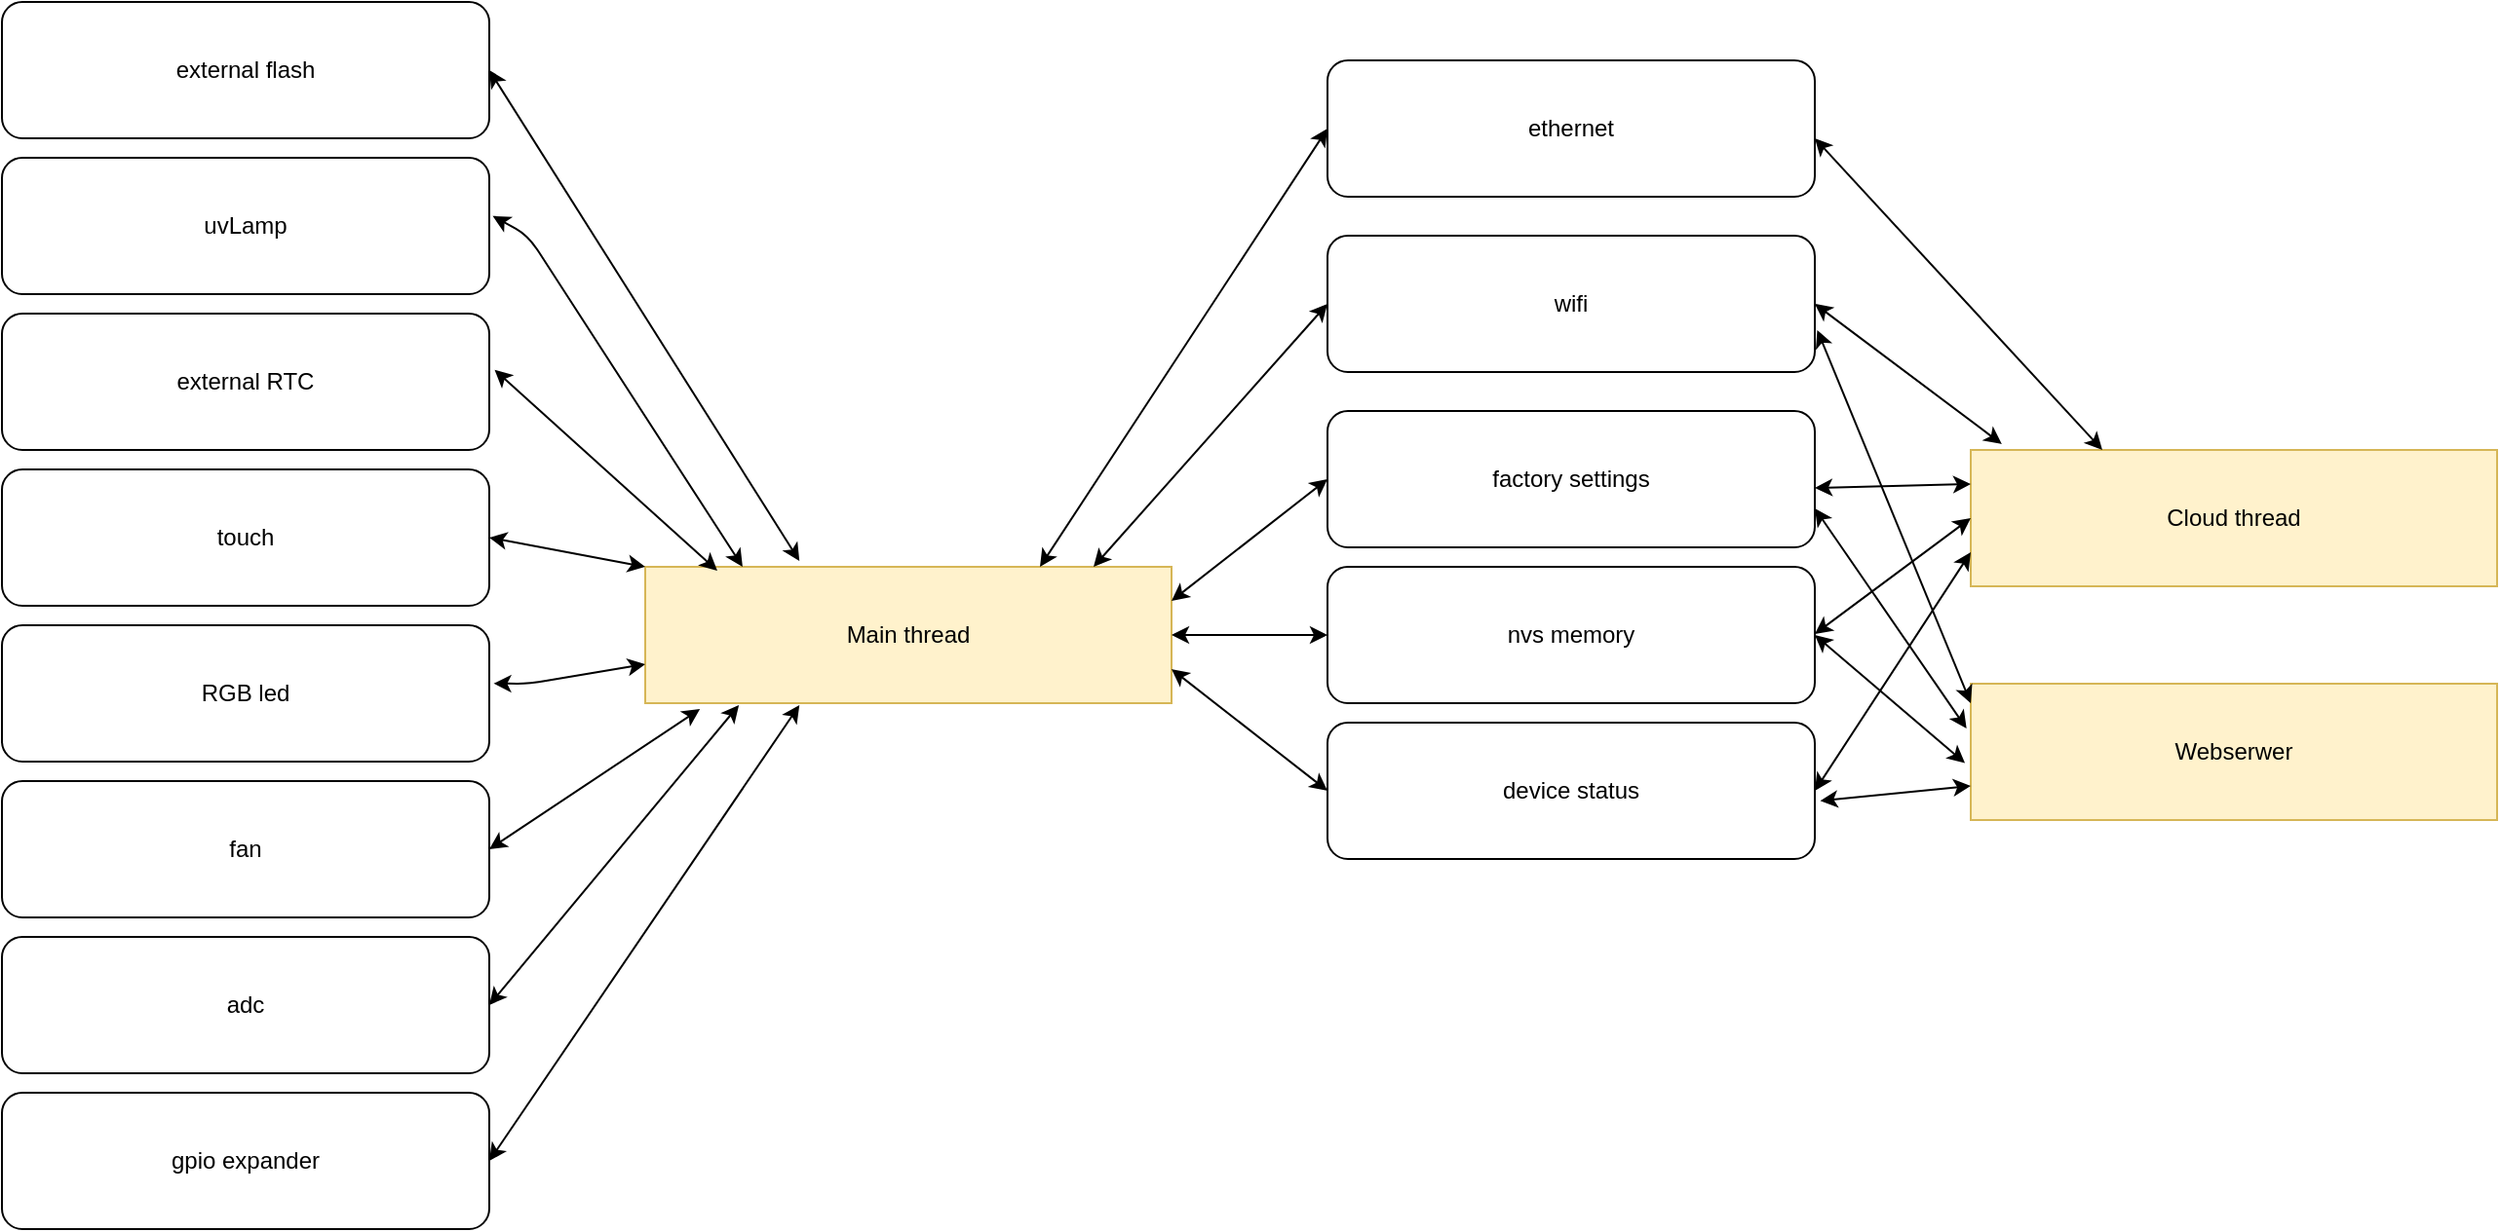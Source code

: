 <mxfile version="14.6.13" type="device"><diagram id="HyVIE5Or1eA80jOlNfBB" name="Page-1"><mxGraphModel dx="2062" dy="1182" grid="1" gridSize="10" guides="1" tooltips="1" connect="1" arrows="1" fold="1" page="1" pageScale="1" pageWidth="827" pageHeight="1169" math="0" shadow="0"><root><mxCell id="0"/><mxCell id="1" parent="0"/><mxCell id="alorZBlN3JnfllEKos4h-2" value="factory settings" style="rounded=1;whiteSpace=wrap;html=1;" vertex="1" parent="1"><mxGeometry x="740" y="310" width="250" height="70" as="geometry"/></mxCell><mxCell id="alorZBlN3JnfllEKos4h-3" value="Main thread" style="rounded=0;whiteSpace=wrap;html=1;fillColor=#fff2cc;strokeColor=#d6b656;" vertex="1" parent="1"><mxGeometry x="390" y="390" width="270" height="70" as="geometry"/></mxCell><mxCell id="alorZBlN3JnfllEKos4h-4" value="external flash" style="rounded=1;whiteSpace=wrap;html=1;" vertex="1" parent="1"><mxGeometry x="60" y="100" width="250" height="70" as="geometry"/></mxCell><mxCell id="alorZBlN3JnfllEKos4h-5" value="uvLamp" style="rounded=1;whiteSpace=wrap;html=1;" vertex="1" parent="1"><mxGeometry x="60" y="180" width="250" height="70" as="geometry"/></mxCell><mxCell id="alorZBlN3JnfllEKos4h-7" value="external RTC" style="rounded=1;whiteSpace=wrap;html=1;" vertex="1" parent="1"><mxGeometry x="60" y="260" width="250" height="70" as="geometry"/></mxCell><mxCell id="alorZBlN3JnfllEKos4h-8" value="nvs memory" style="rounded=1;whiteSpace=wrap;html=1;" vertex="1" parent="1"><mxGeometry x="740" y="390" width="250" height="70" as="geometry"/></mxCell><mxCell id="alorZBlN3JnfllEKos4h-9" value="touch" style="rounded=1;whiteSpace=wrap;html=1;" vertex="1" parent="1"><mxGeometry x="60" y="340" width="250" height="70" as="geometry"/></mxCell><mxCell id="alorZBlN3JnfllEKos4h-10" value="ethernet" style="rounded=1;whiteSpace=wrap;html=1;" vertex="1" parent="1"><mxGeometry x="740" y="130" width="250" height="70" as="geometry"/></mxCell><mxCell id="alorZBlN3JnfllEKos4h-11" value="RGB led" style="rounded=1;whiteSpace=wrap;html=1;" vertex="1" parent="1"><mxGeometry x="60" y="420" width="250" height="70" as="geometry"/></mxCell><mxCell id="alorZBlN3JnfllEKos4h-12" value="fan" style="rounded=1;whiteSpace=wrap;html=1;" vertex="1" parent="1"><mxGeometry x="60" y="500" width="250" height="70" as="geometry"/></mxCell><mxCell id="alorZBlN3JnfllEKos4h-13" value="adc" style="rounded=1;whiteSpace=wrap;html=1;" vertex="1" parent="1"><mxGeometry x="60" y="580" width="250" height="70" as="geometry"/></mxCell><mxCell id="alorZBlN3JnfllEKos4h-14" value="gpio expander" style="rounded=1;whiteSpace=wrap;html=1;" vertex="1" parent="1"><mxGeometry x="60" y="660" width="250" height="70" as="geometry"/></mxCell><mxCell id="alorZBlN3JnfllEKos4h-18" value="" style="endArrow=classic;startArrow=classic;html=1;exitX=1;exitY=0.5;exitDx=0;exitDy=0;entryX=0;entryY=0;entryDx=0;entryDy=0;" edge="1" parent="1" source="alorZBlN3JnfllEKos4h-9" target="alorZBlN3JnfllEKos4h-3"><mxGeometry width="50" height="50" relative="1" as="geometry"><mxPoint x="310" y="344.5" as="sourcePoint"/><mxPoint x="390" y="344.5" as="targetPoint"/><Array as="points"/></mxGeometry></mxCell><mxCell id="alorZBlN3JnfllEKos4h-20" value="" style="endArrow=classic;startArrow=classic;html=1;exitX=1.011;exitY=0.413;exitDx=0;exitDy=0;entryX=0.137;entryY=0.029;entryDx=0;entryDy=0;entryPerimeter=0;exitPerimeter=0;" edge="1" parent="1" source="alorZBlN3JnfllEKos4h-7" target="alorZBlN3JnfllEKos4h-3"><mxGeometry width="50" height="50" relative="1" as="geometry"><mxPoint x="310" y="264.5" as="sourcePoint"/><mxPoint x="390" y="264.5" as="targetPoint"/><Array as="points"/></mxGeometry></mxCell><mxCell id="alorZBlN3JnfllEKos4h-21" value="" style="endArrow=classic;startArrow=classic;html=1;exitX=1.007;exitY=0.427;exitDx=0;exitDy=0;entryX=0.185;entryY=0;entryDx=0;entryDy=0;entryPerimeter=0;exitPerimeter=0;" edge="1" parent="1" source="alorZBlN3JnfllEKos4h-5" target="alorZBlN3JnfllEKos4h-3"><mxGeometry width="50" height="50" relative="1" as="geometry"><mxPoint x="310" y="184.5" as="sourcePoint"/><mxPoint x="390" y="184.5" as="targetPoint"/><Array as="points"><mxPoint x="330" y="220"/></Array></mxGeometry></mxCell><mxCell id="alorZBlN3JnfllEKos4h-22" value="" style="endArrow=classic;startArrow=classic;html=1;exitX=1;exitY=0.5;exitDx=0;exitDy=0;entryX=0.293;entryY=-0.043;entryDx=0;entryDy=0;entryPerimeter=0;" edge="1" parent="1" source="alorZBlN3JnfllEKos4h-4" target="alorZBlN3JnfllEKos4h-3"><mxGeometry width="50" height="50" relative="1" as="geometry"><mxPoint x="350" y="465" as="sourcePoint"/><mxPoint x="430" y="465" as="targetPoint"/><Array as="points"/></mxGeometry></mxCell><mxCell id="alorZBlN3JnfllEKos4h-23" value="" style="endArrow=classic;startArrow=classic;html=1;exitX=1.009;exitY=0.427;exitDx=0;exitDy=0;exitPerimeter=0;" edge="1" parent="1" source="alorZBlN3JnfllEKos4h-11"><mxGeometry width="50" height="50" relative="1" as="geometry"><mxPoint x="310" y="504.5" as="sourcePoint"/><mxPoint x="390" y="440" as="targetPoint"/><Array as="points"><mxPoint x="330" y="450"/></Array></mxGeometry></mxCell><mxCell id="alorZBlN3JnfllEKos4h-24" value="" style="endArrow=classic;startArrow=classic;html=1;exitX=1;exitY=0.5;exitDx=0;exitDy=0;entryX=0.104;entryY=1.043;entryDx=0;entryDy=0;entryPerimeter=0;" edge="1" parent="1" source="alorZBlN3JnfllEKos4h-12" target="alorZBlN3JnfllEKos4h-3"><mxGeometry width="50" height="50" relative="1" as="geometry"><mxPoint x="370" y="485" as="sourcePoint"/><mxPoint x="450" y="485" as="targetPoint"/><Array as="points"/></mxGeometry></mxCell><mxCell id="alorZBlN3JnfllEKos4h-25" value="" style="endArrow=classic;startArrow=classic;html=1;exitX=1;exitY=0.5;exitDx=0;exitDy=0;entryX=0.178;entryY=1.014;entryDx=0;entryDy=0;entryPerimeter=0;" edge="1" parent="1" source="alorZBlN3JnfllEKos4h-13" target="alorZBlN3JnfllEKos4h-3"><mxGeometry width="50" height="50" relative="1" as="geometry"><mxPoint x="380" y="495" as="sourcePoint"/><mxPoint x="460" y="495" as="targetPoint"/><Array as="points"/></mxGeometry></mxCell><mxCell id="alorZBlN3JnfllEKos4h-26" value="" style="endArrow=classic;startArrow=classic;html=1;exitX=1;exitY=0.5;exitDx=0;exitDy=0;entryX=0.293;entryY=1.014;entryDx=0;entryDy=0;entryPerimeter=0;" edge="1" parent="1" source="alorZBlN3JnfllEKos4h-14" target="alorZBlN3JnfllEKos4h-3"><mxGeometry width="50" height="50" relative="1" as="geometry"><mxPoint x="390" y="505" as="sourcePoint"/><mxPoint x="470" y="470" as="targetPoint"/><Array as="points"/></mxGeometry></mxCell><mxCell id="alorZBlN3JnfllEKos4h-27" value="device status" style="rounded=1;whiteSpace=wrap;html=1;" vertex="1" parent="1"><mxGeometry x="740" y="470" width="250" height="70" as="geometry"/></mxCell><mxCell id="alorZBlN3JnfllEKos4h-28" value="" style="endArrow=classic;startArrow=classic;html=1;entryX=0;entryY=0.5;entryDx=0;entryDy=0;" edge="1" parent="1" target="alorZBlN3JnfllEKos4h-8"><mxGeometry width="50" height="50" relative="1" as="geometry"><mxPoint x="660" y="425" as="sourcePoint"/><mxPoint x="590" y="350" as="targetPoint"/></mxGeometry></mxCell><mxCell id="alorZBlN3JnfllEKos4h-30" value="" style="endArrow=classic;startArrow=classic;html=1;entryX=0;entryY=0.5;entryDx=0;entryDy=0;exitX=1;exitY=0.25;exitDx=0;exitDy=0;" edge="1" parent="1" source="alorZBlN3JnfllEKos4h-3" target="alorZBlN3JnfllEKos4h-2"><mxGeometry width="50" height="50" relative="1" as="geometry"><mxPoint x="670" y="435" as="sourcePoint"/><mxPoint x="750" y="435" as="targetPoint"/></mxGeometry></mxCell><mxCell id="alorZBlN3JnfllEKos4h-31" value="" style="endArrow=classic;startArrow=classic;html=1;entryX=0;entryY=0.5;entryDx=0;entryDy=0;exitX=1;exitY=0.75;exitDx=0;exitDy=0;" edge="1" parent="1" source="alorZBlN3JnfllEKos4h-3" target="alorZBlN3JnfllEKos4h-27"><mxGeometry width="50" height="50" relative="1" as="geometry"><mxPoint x="680" y="445" as="sourcePoint"/><mxPoint x="760" y="445" as="targetPoint"/></mxGeometry></mxCell><mxCell id="alorZBlN3JnfllEKos4h-32" value="Cloud thread" style="rounded=0;whiteSpace=wrap;html=1;fillColor=#fff2cc;strokeColor=#d6b656;" vertex="1" parent="1"><mxGeometry x="1070" y="330" width="270" height="70" as="geometry"/></mxCell><mxCell id="alorZBlN3JnfllEKos4h-33" value="Webserwer" style="rounded=0;whiteSpace=wrap;html=1;fillColor=#fff2cc;strokeColor=#d6b656;" vertex="1" parent="1"><mxGeometry x="1070" y="450" width="270" height="70" as="geometry"/></mxCell><mxCell id="alorZBlN3JnfllEKos4h-34" value="wifi" style="rounded=1;whiteSpace=wrap;html=1;" vertex="1" parent="1"><mxGeometry x="740" y="220" width="250" height="70" as="geometry"/></mxCell><mxCell id="alorZBlN3JnfllEKos4h-35" value="" style="endArrow=classic;startArrow=classic;html=1;entryX=0;entryY=0.5;entryDx=0;entryDy=0;exitX=1;exitY=0.25;exitDx=0;exitDy=0;" edge="1" parent="1" target="alorZBlN3JnfllEKos4h-34"><mxGeometry width="50" height="50" relative="1" as="geometry"><mxPoint x="620" y="390" as="sourcePoint"/><mxPoint x="700" y="327.5" as="targetPoint"/></mxGeometry></mxCell><mxCell id="alorZBlN3JnfllEKos4h-37" value="" style="endArrow=classic;startArrow=classic;html=1;entryX=0;entryY=0.5;entryDx=0;entryDy=0;" edge="1" parent="1" target="alorZBlN3JnfllEKos4h-32"><mxGeometry width="50" height="50" relative="1" as="geometry"><mxPoint x="990" y="424.5" as="sourcePoint"/><mxPoint x="1070" y="424.5" as="targetPoint"/></mxGeometry></mxCell><mxCell id="alorZBlN3JnfllEKos4h-38" value="" style="endArrow=classic;startArrow=classic;html=1;entryX=0;entryY=0.25;entryDx=0;entryDy=0;" edge="1" parent="1" target="alorZBlN3JnfllEKos4h-32"><mxGeometry width="50" height="50" relative="1" as="geometry"><mxPoint x="990" y="349.5" as="sourcePoint"/><mxPoint x="1070" y="290" as="targetPoint"/><Array as="points"/></mxGeometry></mxCell><mxCell id="alorZBlN3JnfllEKos4h-39" value="" style="endArrow=classic;startArrow=classic;html=1;entryX=0.059;entryY=-0.043;entryDx=0;entryDy=0;exitX=1;exitY=0.5;exitDx=0;exitDy=0;entryPerimeter=0;" edge="1" parent="1" source="alorZBlN3JnfllEKos4h-34" target="alorZBlN3JnfllEKos4h-32"><mxGeometry width="50" height="50" relative="1" as="geometry"><mxPoint x="1010" y="444.5" as="sourcePoint"/><mxPoint x="1090" y="385" as="targetPoint"/></mxGeometry></mxCell><mxCell id="alorZBlN3JnfllEKos4h-40" value="" style="endArrow=classic;startArrow=classic;html=1;entryX=0;entryY=0.75;entryDx=0;entryDy=0;exitX=1;exitY=0.5;exitDx=0;exitDy=0;" edge="1" parent="1" source="alorZBlN3JnfllEKos4h-27" target="alorZBlN3JnfllEKos4h-32"><mxGeometry width="50" height="50" relative="1" as="geometry"><mxPoint x="1020" y="454.5" as="sourcePoint"/><mxPoint x="1100" y="395" as="targetPoint"/></mxGeometry></mxCell><mxCell id="alorZBlN3JnfllEKos4h-44" value="" style="endArrow=classic;startArrow=classic;html=1;exitX=1.005;exitY=0.692;exitDx=0;exitDy=0;exitPerimeter=0;entryX=0;entryY=0.143;entryDx=0;entryDy=0;entryPerimeter=0;" edge="1" parent="1" source="alorZBlN3JnfllEKos4h-34" target="alorZBlN3JnfllEKos4h-33"><mxGeometry width="50" height="50" relative="1" as="geometry"><mxPoint x="1010" y="525" as="sourcePoint"/><mxPoint x="1010" y="560" as="targetPoint"/></mxGeometry></mxCell><mxCell id="alorZBlN3JnfllEKos4h-45" value="" style="endArrow=classic;startArrow=classic;html=1;entryX=-0.008;entryY=0.329;entryDx=0;entryDy=0;entryPerimeter=0;" edge="1" parent="1" target="alorZBlN3JnfllEKos4h-33"><mxGeometry width="50" height="50" relative="1" as="geometry"><mxPoint x="990" y="360" as="sourcePoint"/><mxPoint x="1040" y="310" as="targetPoint"/></mxGeometry></mxCell><mxCell id="alorZBlN3JnfllEKos4h-46" value="" style="endArrow=classic;startArrow=classic;html=1;entryX=1;entryY=0.5;entryDx=0;entryDy=0;exitX=-0.011;exitY=0.582;exitDx=0;exitDy=0;exitPerimeter=0;" edge="1" parent="1" source="alorZBlN3JnfllEKos4h-33" target="alorZBlN3JnfllEKos4h-8"><mxGeometry width="50" height="50" relative="1" as="geometry"><mxPoint x="1060" y="500" as="sourcePoint"/><mxPoint x="930" y="350" as="targetPoint"/></mxGeometry></mxCell><mxCell id="alorZBlN3JnfllEKos4h-47" value="" style="endArrow=classic;startArrow=classic;html=1;entryX=0;entryY=0.75;entryDx=0;entryDy=0;exitX=1.011;exitY=0.573;exitDx=0;exitDy=0;exitPerimeter=0;" edge="1" parent="1" source="alorZBlN3JnfllEKos4h-27" target="alorZBlN3JnfllEKos4h-33"><mxGeometry width="50" height="50" relative="1" as="geometry"><mxPoint x="880" y="400" as="sourcePoint"/><mxPoint x="930" y="350" as="targetPoint"/></mxGeometry></mxCell><mxCell id="alorZBlN3JnfllEKos4h-48" value="" style="endArrow=classic;startArrow=classic;html=1;entryX=0;entryY=0.5;entryDx=0;entryDy=0;exitX=0.75;exitY=0;exitDx=0;exitDy=0;" edge="1" parent="1" source="alorZBlN3JnfllEKos4h-3" target="alorZBlN3JnfllEKos4h-10"><mxGeometry width="50" height="50" relative="1" as="geometry"><mxPoint x="600" y="380" as="sourcePoint"/><mxPoint x="690" y="190" as="targetPoint"/></mxGeometry></mxCell><mxCell id="alorZBlN3JnfllEKos4h-49" value="" style="endArrow=classic;startArrow=classic;html=1;entryX=0.25;entryY=0;entryDx=0;entryDy=0;" edge="1" parent="1" target="alorZBlN3JnfllEKos4h-32"><mxGeometry width="50" height="50" relative="1" as="geometry"><mxPoint x="990" y="170" as="sourcePoint"/><mxPoint x="690" y="190" as="targetPoint"/></mxGeometry></mxCell></root></mxGraphModel></diagram></mxfile>